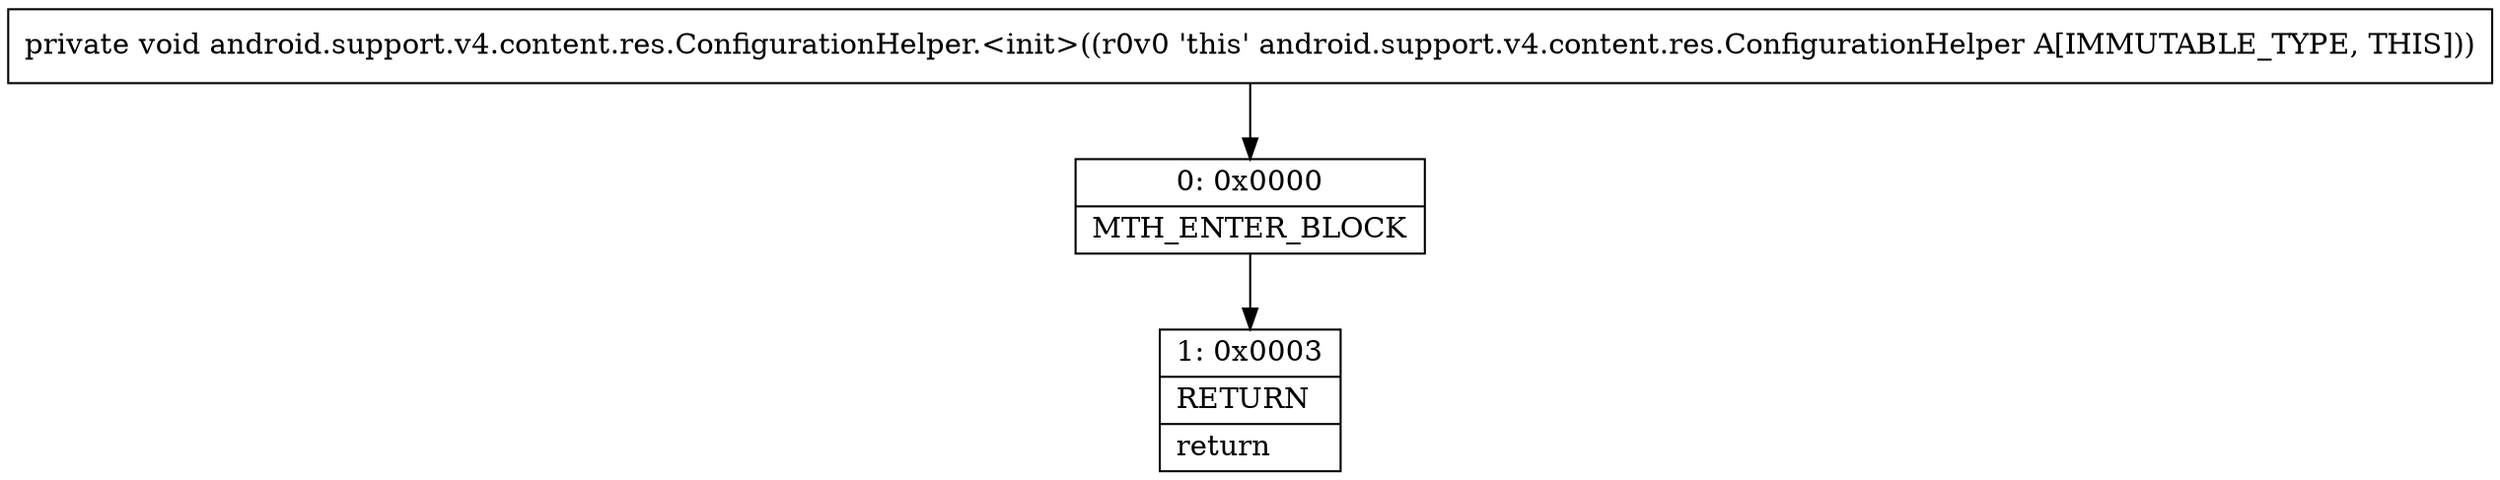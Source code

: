 digraph "CFG forandroid.support.v4.content.res.ConfigurationHelper.\<init\>()V" {
Node_0 [shape=record,label="{0\:\ 0x0000|MTH_ENTER_BLOCK\l}"];
Node_1 [shape=record,label="{1\:\ 0x0003|RETURN\l|return\l}"];
MethodNode[shape=record,label="{private void android.support.v4.content.res.ConfigurationHelper.\<init\>((r0v0 'this' android.support.v4.content.res.ConfigurationHelper A[IMMUTABLE_TYPE, THIS])) }"];
MethodNode -> Node_0;
Node_0 -> Node_1;
}

